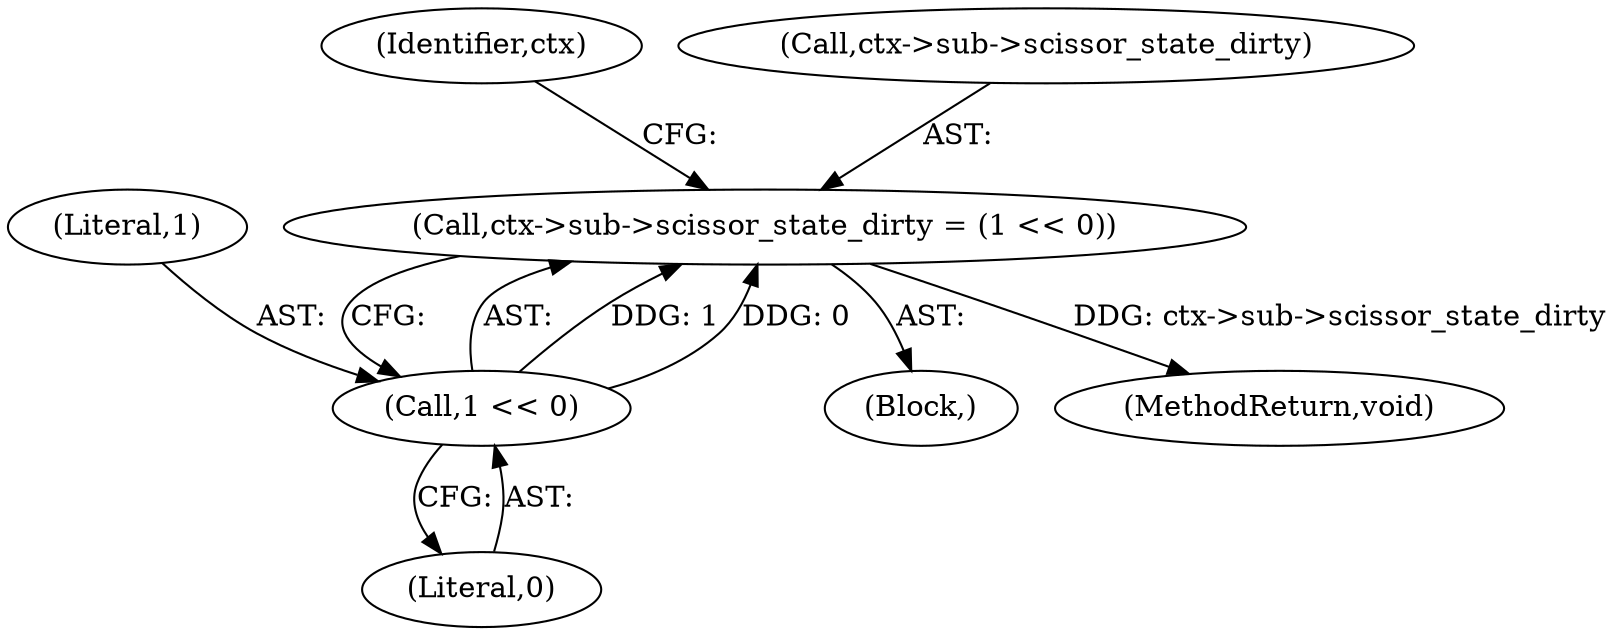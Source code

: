 digraph "0_virglrenderer_48f67f60967f963b698ec8df57ec6912a43d6282_0@pointer" {
"1000473" [label="(Call,ctx->sub->scissor_state_dirty = (1 << 0))"];
"1000479" [label="(Call,1 << 0)"];
"1000485" [label="(Identifier,ctx)"];
"1000474" [label="(Call,ctx->sub->scissor_state_dirty)"];
"1000479" [label="(Call,1 << 0)"];
"1000530" [label="(MethodReturn,void)"];
"1000481" [label="(Literal,0)"];
"1000480" [label="(Literal,1)"];
"1000473" [label="(Call,ctx->sub->scissor_state_dirty = (1 << 0))"];
"1000458" [label="(Block,)"];
"1000473" -> "1000458"  [label="AST: "];
"1000473" -> "1000479"  [label="CFG: "];
"1000474" -> "1000473"  [label="AST: "];
"1000479" -> "1000473"  [label="AST: "];
"1000485" -> "1000473"  [label="CFG: "];
"1000473" -> "1000530"  [label="DDG: ctx->sub->scissor_state_dirty"];
"1000479" -> "1000473"  [label="DDG: 1"];
"1000479" -> "1000473"  [label="DDG: 0"];
"1000479" -> "1000481"  [label="CFG: "];
"1000480" -> "1000479"  [label="AST: "];
"1000481" -> "1000479"  [label="AST: "];
}
